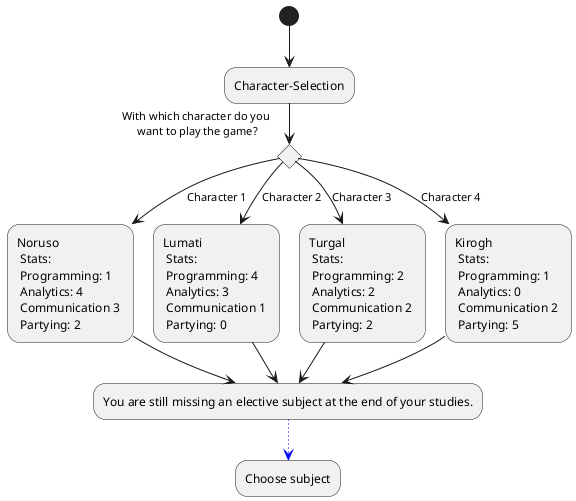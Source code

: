 @startuml
(*) --> "Character-Selection"
if "With which character do you\n want to play the game?" then 
--> [Character 1] "Noruso \n Stats:\n Programming: 1 \n Analytics: 4\n Communication 3 \n Partying: 2" as char1
else
--> [Character 2] "Lumati \n Stats:\n Programming: 4 \n Analytics: 3\n Communication 1 \n Partying: 0" as char2
else
--> [Character 3] "Turgal \n Stats:\n Programming: 2 \n Analytics: 2\n Communication 2 \n Partying: 2" as char3
else
--> [Character 4] "Kirogh \n Stats:\n Programming: 1 \n Analytics: 0\n Communication 2 \n Partying: 5"

--> "You are still missing an elective subject at the end of your studies." as subject
-[#blue,dotted]-> "Choose subject"

char1 --> subject
char2 --> subject
char3 --> subject

@enduml